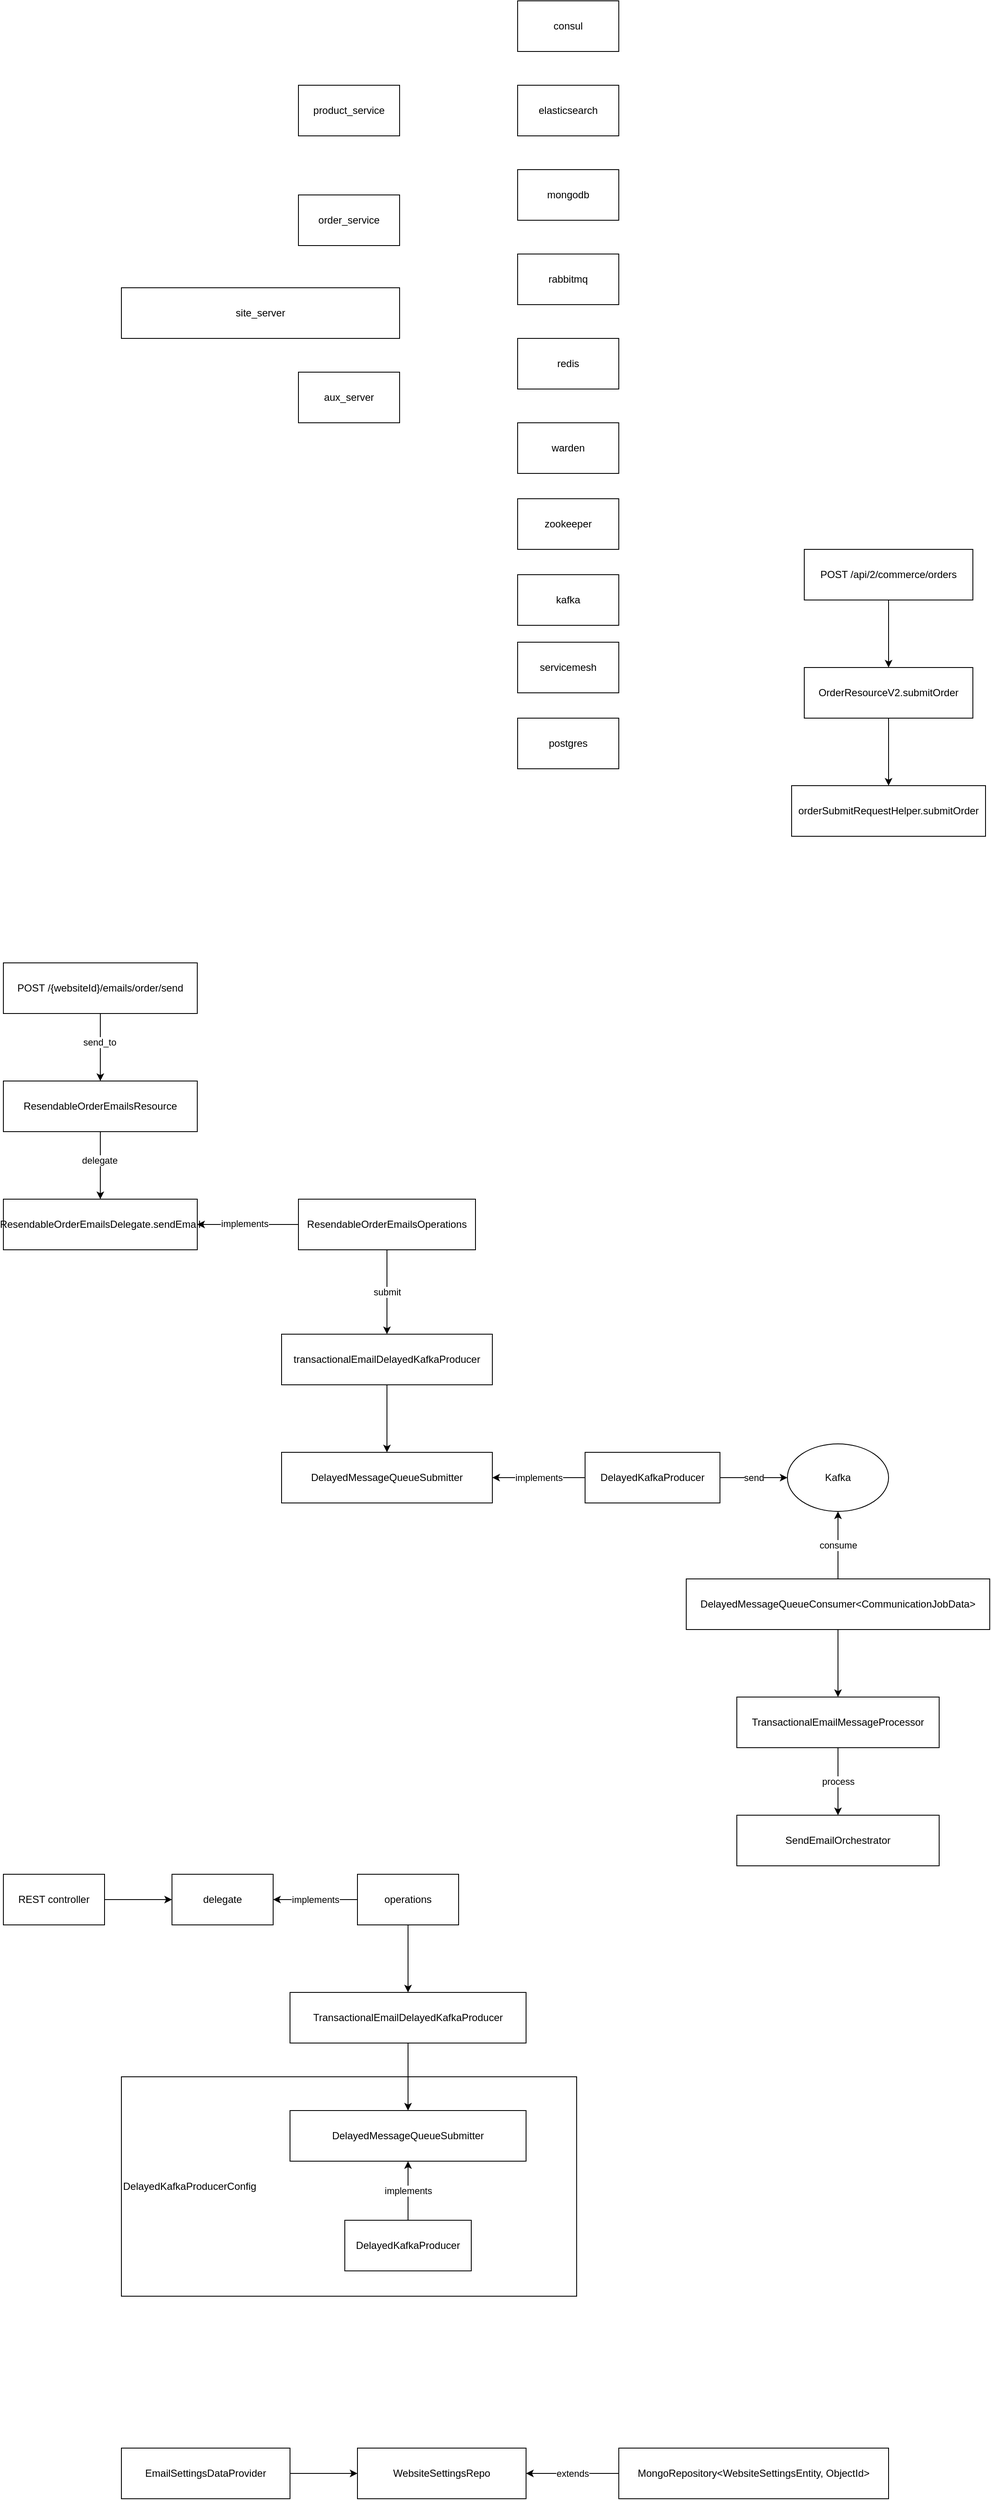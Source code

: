 <mxfile version="14.7.6" type="github">
  <diagram id="TDI8nGroBsqKgfQstIMd" name="Page-1">
    <mxGraphModel dx="1082" dy="674" grid="1" gridSize="10" guides="1" tooltips="1" connect="1" arrows="1" fold="1" page="1" pageScale="1" pageWidth="850" pageHeight="1100" math="0" shadow="0">
      <root>
        <mxCell id="0" />
        <mxCell id="1" parent="0" />
        <mxCell id="i0IMIj_8EHxi00RYQalJ-1" value="consul" style="rounded=0;whiteSpace=wrap;html=1;" parent="1" vertex="1">
          <mxGeometry x="650" y="70" width="120" height="60" as="geometry" />
        </mxCell>
        <mxCell id="i0IMIj_8EHxi00RYQalJ-2" value="elasticsearch" style="rounded=0;whiteSpace=wrap;html=1;" parent="1" vertex="1">
          <mxGeometry x="650" y="170" width="120" height="60" as="geometry" />
        </mxCell>
        <mxCell id="i0IMIj_8EHxi00RYQalJ-3" value="mongodb" style="rounded=0;whiteSpace=wrap;html=1;" parent="1" vertex="1">
          <mxGeometry x="650" y="270" width="120" height="60" as="geometry" />
        </mxCell>
        <mxCell id="i0IMIj_8EHxi00RYQalJ-4" value="rabbitmq" style="rounded=0;whiteSpace=wrap;html=1;" parent="1" vertex="1">
          <mxGeometry x="650" y="370" width="120" height="60" as="geometry" />
        </mxCell>
        <mxCell id="i0IMIj_8EHxi00RYQalJ-5" value="redis" style="rounded=0;whiteSpace=wrap;html=1;" parent="1" vertex="1">
          <mxGeometry x="650" y="470" width="120" height="60" as="geometry" />
        </mxCell>
        <mxCell id="i0IMIj_8EHxi00RYQalJ-6" value="warden" style="rounded=0;whiteSpace=wrap;html=1;" parent="1" vertex="1">
          <mxGeometry x="650" y="570" width="120" height="60" as="geometry" />
        </mxCell>
        <mxCell id="i0IMIj_8EHxi00RYQalJ-7" value="zookeeper" style="rounded=0;whiteSpace=wrap;html=1;" parent="1" vertex="1">
          <mxGeometry x="650" y="660" width="120" height="60" as="geometry" />
        </mxCell>
        <mxCell id="i0IMIj_8EHxi00RYQalJ-8" value="kafka" style="rounded=0;whiteSpace=wrap;html=1;" parent="1" vertex="1">
          <mxGeometry x="650" y="750" width="120" height="60" as="geometry" />
        </mxCell>
        <mxCell id="i0IMIj_8EHxi00RYQalJ-9" value="servicemesh&lt;span style=&quot;color: rgba(0 , 0 , 0 , 0) ; font-family: monospace ; font-size: 0px&quot;&gt;%3CmxGraphModel%3E%3Croot%3E%3CmxCell%20id%3D%220%22%2F%3E%3CmxCell%20id%3D%221%22%20parent%3D%220%22%2F%3E%3CmxCell%20id%3D%222%22%20value%3D%22kafka%22%20style%3D%22rounded%3D0%3BwhiteSpace%3Dwrap%3Bhtml%3D1%3B%22%20vertex%3D%221%22%20parent%3D%221%22%3E%3CmxGeometry%20x%3D%22380%22%20y%3D%22890%22%20width%3D%22120%22%20height%3D%2260%22%20as%3D%22geometry%22%2F%3E%3C%2FmxCell%3E%3C%2Froot%3E%3C%2FmxGraphModel%3E&lt;/span&gt;" style="rounded=0;whiteSpace=wrap;html=1;" parent="1" vertex="1">
          <mxGeometry x="650" y="830" width="120" height="60" as="geometry" />
        </mxCell>
        <mxCell id="i0IMIj_8EHxi00RYQalJ-10" value="postgres" style="rounded=0;whiteSpace=wrap;html=1;" parent="1" vertex="1">
          <mxGeometry x="650" y="920" width="120" height="60" as="geometry" />
        </mxCell>
        <mxCell id="i0IMIj_8EHxi00RYQalJ-11" value="product_service" style="rounded=0;whiteSpace=wrap;html=1;" parent="1" vertex="1">
          <mxGeometry x="390" y="170" width="120" height="60" as="geometry" />
        </mxCell>
        <mxCell id="i0IMIj_8EHxi00RYQalJ-12" value="order_service" style="rounded=0;whiteSpace=wrap;html=1;" parent="1" vertex="1">
          <mxGeometry x="390" y="300" width="120" height="60" as="geometry" />
        </mxCell>
        <mxCell id="i0IMIj_8EHxi00RYQalJ-13" value="site_server" style="rounded=0;whiteSpace=wrap;html=1;" parent="1" vertex="1">
          <mxGeometry x="180" y="410" width="330" height="60" as="geometry" />
        </mxCell>
        <mxCell id="i0IMIj_8EHxi00RYQalJ-14" value="aux_server" style="rounded=0;whiteSpace=wrap;html=1;" parent="1" vertex="1">
          <mxGeometry x="390" y="510" width="120" height="60" as="geometry" />
        </mxCell>
        <mxCell id="es2a5TnpJ2Jw3jkg2ZQ6-3" value="" style="edgeStyle=orthogonalEdgeStyle;rounded=0;orthogonalLoop=1;jettySize=auto;html=1;" parent="1" source="es2a5TnpJ2Jw3jkg2ZQ6-1" target="es2a5TnpJ2Jw3jkg2ZQ6-2" edge="1">
          <mxGeometry relative="1" as="geometry" />
        </mxCell>
        <mxCell id="es2a5TnpJ2Jw3jkg2ZQ6-9" value="send_to" style="edgeLabel;html=1;align=center;verticalAlign=middle;resizable=0;points=[];" parent="es2a5TnpJ2Jw3jkg2ZQ6-3" vertex="1" connectable="0">
          <mxGeometry x="-0.15" y="-1" relative="1" as="geometry">
            <mxPoint as="offset" />
          </mxGeometry>
        </mxCell>
        <mxCell id="es2a5TnpJ2Jw3jkg2ZQ6-1" value="POST&amp;nbsp;/{websiteId}/emails/order/send" style="rounded=0;whiteSpace=wrap;html=1;" parent="1" vertex="1">
          <mxGeometry x="40" y="1210" width="230" height="60" as="geometry" />
        </mxCell>
        <mxCell id="es2a5TnpJ2Jw3jkg2ZQ6-5" value="" style="edgeStyle=orthogonalEdgeStyle;rounded=0;orthogonalLoop=1;jettySize=auto;html=1;" parent="1" source="es2a5TnpJ2Jw3jkg2ZQ6-2" target="es2a5TnpJ2Jw3jkg2ZQ6-4" edge="1">
          <mxGeometry relative="1" as="geometry" />
        </mxCell>
        <mxCell id="es2a5TnpJ2Jw3jkg2ZQ6-10" value="delegate" style="edgeLabel;html=1;align=center;verticalAlign=middle;resizable=0;points=[];" parent="es2a5TnpJ2Jw3jkg2ZQ6-5" vertex="1" connectable="0">
          <mxGeometry x="-0.15" y="-1" relative="1" as="geometry">
            <mxPoint as="offset" />
          </mxGeometry>
        </mxCell>
        <mxCell id="es2a5TnpJ2Jw3jkg2ZQ6-2" value="ResendableOrderEmailsResource" style="rounded=0;whiteSpace=wrap;html=1;" parent="1" vertex="1">
          <mxGeometry x="40" y="1350" width="230" height="60" as="geometry" />
        </mxCell>
        <mxCell id="es2a5TnpJ2Jw3jkg2ZQ6-4" value="ResendableOrderEmailsDelegate.sendEmail" style="rounded=0;whiteSpace=wrap;html=1;" parent="1" vertex="1">
          <mxGeometry x="40" y="1490" width="230" height="60" as="geometry" />
        </mxCell>
        <mxCell id="es2a5TnpJ2Jw3jkg2ZQ6-7" style="edgeStyle=orthogonalEdgeStyle;rounded=0;orthogonalLoop=1;jettySize=auto;html=1;entryX=1;entryY=0.5;entryDx=0;entryDy=0;" parent="1" source="es2a5TnpJ2Jw3jkg2ZQ6-6" target="es2a5TnpJ2Jw3jkg2ZQ6-4" edge="1">
          <mxGeometry relative="1" as="geometry" />
        </mxCell>
        <mxCell id="es2a5TnpJ2Jw3jkg2ZQ6-8" value="implements" style="edgeLabel;html=1;align=center;verticalAlign=middle;resizable=0;points=[];" parent="es2a5TnpJ2Jw3jkg2ZQ6-7" vertex="1" connectable="0">
          <mxGeometry x="0.067" y="-1" relative="1" as="geometry">
            <mxPoint as="offset" />
          </mxGeometry>
        </mxCell>
        <mxCell id="es2a5TnpJ2Jw3jkg2ZQ6-12" value="submit" style="edgeStyle=orthogonalEdgeStyle;rounded=0;orthogonalLoop=1;jettySize=auto;html=1;" parent="1" source="es2a5TnpJ2Jw3jkg2ZQ6-6" target="es2a5TnpJ2Jw3jkg2ZQ6-11" edge="1">
          <mxGeometry relative="1" as="geometry" />
        </mxCell>
        <mxCell id="es2a5TnpJ2Jw3jkg2ZQ6-6" value="ResendableOrderEmailsOperations" style="rounded=0;whiteSpace=wrap;html=1;" parent="1" vertex="1">
          <mxGeometry x="390" y="1490" width="210" height="60" as="geometry" />
        </mxCell>
        <mxCell id="es2a5TnpJ2Jw3jkg2ZQ6-14" value="" style="edgeStyle=orthogonalEdgeStyle;rounded=0;orthogonalLoop=1;jettySize=auto;html=1;" parent="1" source="es2a5TnpJ2Jw3jkg2ZQ6-11" target="es2a5TnpJ2Jw3jkg2ZQ6-13" edge="1">
          <mxGeometry relative="1" as="geometry" />
        </mxCell>
        <mxCell id="es2a5TnpJ2Jw3jkg2ZQ6-11" value="transactionalEmailDelayedKafkaProducer" style="rounded=0;whiteSpace=wrap;html=1;" parent="1" vertex="1">
          <mxGeometry x="370" y="1650" width="250" height="60" as="geometry" />
        </mxCell>
        <mxCell id="es2a5TnpJ2Jw3jkg2ZQ6-13" value="DelayedMessageQueueSubmitter" style="rounded=0;whiteSpace=wrap;html=1;" parent="1" vertex="1">
          <mxGeometry x="370" y="1790" width="250" height="60" as="geometry" />
        </mxCell>
        <mxCell id="es2a5TnpJ2Jw3jkg2ZQ6-16" value="implements" style="edgeStyle=orthogonalEdgeStyle;rounded=0;orthogonalLoop=1;jettySize=auto;html=1;entryX=1;entryY=0.5;entryDx=0;entryDy=0;" parent="1" source="es2a5TnpJ2Jw3jkg2ZQ6-15" target="es2a5TnpJ2Jw3jkg2ZQ6-13" edge="1">
          <mxGeometry relative="1" as="geometry" />
        </mxCell>
        <mxCell id="es2a5TnpJ2Jw3jkg2ZQ6-18" value="send" style="edgeStyle=orthogonalEdgeStyle;rounded=0;orthogonalLoop=1;jettySize=auto;html=1;entryX=0;entryY=0.5;entryDx=0;entryDy=0;" parent="1" source="es2a5TnpJ2Jw3jkg2ZQ6-15" target="es2a5TnpJ2Jw3jkg2ZQ6-17" edge="1">
          <mxGeometry relative="1" as="geometry" />
        </mxCell>
        <mxCell id="es2a5TnpJ2Jw3jkg2ZQ6-15" value="DelayedKafkaProducer" style="rounded=0;whiteSpace=wrap;html=1;" parent="1" vertex="1">
          <mxGeometry x="730" y="1790" width="160" height="60" as="geometry" />
        </mxCell>
        <mxCell id="es2a5TnpJ2Jw3jkg2ZQ6-17" value="Kafka" style="ellipse;whiteSpace=wrap;html=1;" parent="1" vertex="1">
          <mxGeometry x="970" y="1780" width="120" height="80" as="geometry" />
        </mxCell>
        <mxCell id="es2a5TnpJ2Jw3jkg2ZQ6-20" value="consume" style="edgeStyle=orthogonalEdgeStyle;rounded=0;orthogonalLoop=1;jettySize=auto;html=1;entryX=0.5;entryY=1;entryDx=0;entryDy=0;" parent="1" source="es2a5TnpJ2Jw3jkg2ZQ6-19" target="es2a5TnpJ2Jw3jkg2ZQ6-17" edge="1">
          <mxGeometry relative="1" as="geometry" />
        </mxCell>
        <mxCell id="es2a5TnpJ2Jw3jkg2ZQ6-22" value="" style="edgeStyle=orthogonalEdgeStyle;rounded=0;orthogonalLoop=1;jettySize=auto;html=1;" parent="1" source="es2a5TnpJ2Jw3jkg2ZQ6-19" target="es2a5TnpJ2Jw3jkg2ZQ6-21" edge="1">
          <mxGeometry relative="1" as="geometry" />
        </mxCell>
        <mxCell id="es2a5TnpJ2Jw3jkg2ZQ6-19" value="DelayedMessageQueueConsumer&amp;lt;CommunicationJobData&amp;gt;" style="rounded=0;whiteSpace=wrap;html=1;" parent="1" vertex="1">
          <mxGeometry x="850" y="1940" width="360" height="60" as="geometry" />
        </mxCell>
        <mxCell id="es2a5TnpJ2Jw3jkg2ZQ6-24" value="process" style="edgeStyle=orthogonalEdgeStyle;rounded=0;orthogonalLoop=1;jettySize=auto;html=1;" parent="1" source="es2a5TnpJ2Jw3jkg2ZQ6-21" target="es2a5TnpJ2Jw3jkg2ZQ6-23" edge="1">
          <mxGeometry relative="1" as="geometry" />
        </mxCell>
        <mxCell id="es2a5TnpJ2Jw3jkg2ZQ6-21" value="TransactionalEmailMessageProcessor" style="rounded=0;whiteSpace=wrap;html=1;" parent="1" vertex="1">
          <mxGeometry x="910" y="2080" width="240" height="60" as="geometry" />
        </mxCell>
        <mxCell id="es2a5TnpJ2Jw3jkg2ZQ6-23" value="SendEmailOrchestrator" style="rounded=0;whiteSpace=wrap;html=1;" parent="1" vertex="1">
          <mxGeometry x="910" y="2220" width="240" height="60" as="geometry" />
        </mxCell>
        <mxCell id="es2a5TnpJ2Jw3jkg2ZQ6-27" value="" style="edgeStyle=orthogonalEdgeStyle;rounded=0;orthogonalLoop=1;jettySize=auto;html=1;" parent="1" source="es2a5TnpJ2Jw3jkg2ZQ6-25" target="es2a5TnpJ2Jw3jkg2ZQ6-26" edge="1">
          <mxGeometry relative="1" as="geometry" />
        </mxCell>
        <mxCell id="es2a5TnpJ2Jw3jkg2ZQ6-25" value="POST /api/2/commerce/orders" style="rounded=0;whiteSpace=wrap;html=1;" parent="1" vertex="1">
          <mxGeometry x="990" y="720" width="200" height="60" as="geometry" />
        </mxCell>
        <mxCell id="es2a5TnpJ2Jw3jkg2ZQ6-29" value="" style="edgeStyle=orthogonalEdgeStyle;rounded=0;orthogonalLoop=1;jettySize=auto;html=1;" parent="1" source="es2a5TnpJ2Jw3jkg2ZQ6-26" target="es2a5TnpJ2Jw3jkg2ZQ6-28" edge="1">
          <mxGeometry relative="1" as="geometry" />
        </mxCell>
        <mxCell id="es2a5TnpJ2Jw3jkg2ZQ6-26" value="OrderResourceV2.submitOrder" style="rounded=0;whiteSpace=wrap;html=1;" parent="1" vertex="1">
          <mxGeometry x="990" y="860" width="200" height="60" as="geometry" />
        </mxCell>
        <mxCell id="es2a5TnpJ2Jw3jkg2ZQ6-28" value="orderSubmitRequestHelper.submitOrder" style="rounded=0;whiteSpace=wrap;html=1;" parent="1" vertex="1">
          <mxGeometry x="975" y="1000" width="230" height="60" as="geometry" />
        </mxCell>
        <mxCell id="SUrPkzerCLItIcYsyXg5-3" value="" style="edgeStyle=orthogonalEdgeStyle;rounded=0;orthogonalLoop=1;jettySize=auto;html=1;" edge="1" parent="1" source="SUrPkzerCLItIcYsyXg5-1" target="SUrPkzerCLItIcYsyXg5-2">
          <mxGeometry relative="1" as="geometry" />
        </mxCell>
        <mxCell id="SUrPkzerCLItIcYsyXg5-1" value="REST controller" style="rounded=0;whiteSpace=wrap;html=1;" vertex="1" parent="1">
          <mxGeometry x="40" y="2290" width="120" height="60" as="geometry" />
        </mxCell>
        <mxCell id="SUrPkzerCLItIcYsyXg5-2" value="delegate" style="rounded=0;whiteSpace=wrap;html=1;" vertex="1" parent="1">
          <mxGeometry x="240" y="2290" width="120" height="60" as="geometry" />
        </mxCell>
        <mxCell id="SUrPkzerCLItIcYsyXg5-5" value="implements" style="edgeStyle=orthogonalEdgeStyle;rounded=0;orthogonalLoop=1;jettySize=auto;html=1;entryX=1;entryY=0.5;entryDx=0;entryDy=0;" edge="1" parent="1" source="SUrPkzerCLItIcYsyXg5-4" target="SUrPkzerCLItIcYsyXg5-2">
          <mxGeometry relative="1" as="geometry" />
        </mxCell>
        <mxCell id="SUrPkzerCLItIcYsyXg5-7" value="" style="edgeStyle=orthogonalEdgeStyle;rounded=0;orthogonalLoop=1;jettySize=auto;html=1;" edge="1" parent="1" source="SUrPkzerCLItIcYsyXg5-4" target="SUrPkzerCLItIcYsyXg5-6">
          <mxGeometry relative="1" as="geometry" />
        </mxCell>
        <mxCell id="SUrPkzerCLItIcYsyXg5-4" value="operations" style="rounded=0;whiteSpace=wrap;html=1;" vertex="1" parent="1">
          <mxGeometry x="460" y="2290" width="120" height="60" as="geometry" />
        </mxCell>
        <mxCell id="SUrPkzerCLItIcYsyXg5-9" value="" style="edgeStyle=orthogonalEdgeStyle;rounded=0;orthogonalLoop=1;jettySize=auto;html=1;" edge="1" parent="1" source="SUrPkzerCLItIcYsyXg5-6" target="SUrPkzerCLItIcYsyXg5-8">
          <mxGeometry relative="1" as="geometry" />
        </mxCell>
        <mxCell id="SUrPkzerCLItIcYsyXg5-6" value="TransactionalEmailDelayedKafkaProducer" style="rounded=0;whiteSpace=wrap;html=1;" vertex="1" parent="1">
          <mxGeometry x="380" y="2430" width="280" height="60" as="geometry" />
        </mxCell>
        <mxCell id="SUrPkzerCLItIcYsyXg5-8" value="DelayedMessageQueueSubmitter" style="rounded=0;whiteSpace=wrap;html=1;" vertex="1" parent="1">
          <mxGeometry x="380" y="2570" width="280" height="60" as="geometry" />
        </mxCell>
        <mxCell id="SUrPkzerCLItIcYsyXg5-11" value="implements" style="edgeStyle=orthogonalEdgeStyle;rounded=0;orthogonalLoop=1;jettySize=auto;html=1;entryX=0.5;entryY=1;entryDx=0;entryDy=0;" edge="1" parent="1" source="SUrPkzerCLItIcYsyXg5-10" target="SUrPkzerCLItIcYsyXg5-8">
          <mxGeometry relative="1" as="geometry" />
        </mxCell>
        <mxCell id="SUrPkzerCLItIcYsyXg5-10" value="DelayedKafkaProducer" style="rounded=0;whiteSpace=wrap;html=1;" vertex="1" parent="1">
          <mxGeometry x="445" y="2700" width="150" height="60" as="geometry" />
        </mxCell>
        <mxCell id="SUrPkzerCLItIcYsyXg5-12" value="DelayedKafkaProducerConfig" style="rounded=0;whiteSpace=wrap;html=1;fillColor=none;align=left;" vertex="1" parent="1">
          <mxGeometry x="180" y="2530" width="540" height="260" as="geometry" />
        </mxCell>
        <mxCell id="SUrPkzerCLItIcYsyXg5-15" value="" style="edgeStyle=orthogonalEdgeStyle;rounded=0;orthogonalLoop=1;jettySize=auto;html=1;" edge="1" parent="1" source="SUrPkzerCLItIcYsyXg5-13" target="SUrPkzerCLItIcYsyXg5-14">
          <mxGeometry relative="1" as="geometry" />
        </mxCell>
        <mxCell id="SUrPkzerCLItIcYsyXg5-13" value="EmailSettingsDataProvider" style="rounded=0;whiteSpace=wrap;html=1;fillColor=none;" vertex="1" parent="1">
          <mxGeometry x="180" y="2970" width="200" height="60" as="geometry" />
        </mxCell>
        <mxCell id="SUrPkzerCLItIcYsyXg5-14" value="WebsiteSettingsRepo" style="rounded=0;whiteSpace=wrap;html=1;fillColor=none;" vertex="1" parent="1">
          <mxGeometry x="460" y="2970" width="200" height="60" as="geometry" />
        </mxCell>
        <mxCell id="SUrPkzerCLItIcYsyXg5-17" value="extends" style="edgeStyle=orthogonalEdgeStyle;rounded=0;orthogonalLoop=1;jettySize=auto;html=1;entryX=1;entryY=0.5;entryDx=0;entryDy=0;" edge="1" parent="1" source="SUrPkzerCLItIcYsyXg5-16" target="SUrPkzerCLItIcYsyXg5-14">
          <mxGeometry relative="1" as="geometry" />
        </mxCell>
        <mxCell id="SUrPkzerCLItIcYsyXg5-16" value="MongoRepository&amp;lt;WebsiteSettingsEntity, ObjectId&amp;gt;" style="rounded=0;whiteSpace=wrap;html=1;fillColor=none;" vertex="1" parent="1">
          <mxGeometry x="770" y="2970" width="320" height="60" as="geometry" />
        </mxCell>
      </root>
    </mxGraphModel>
  </diagram>
</mxfile>
